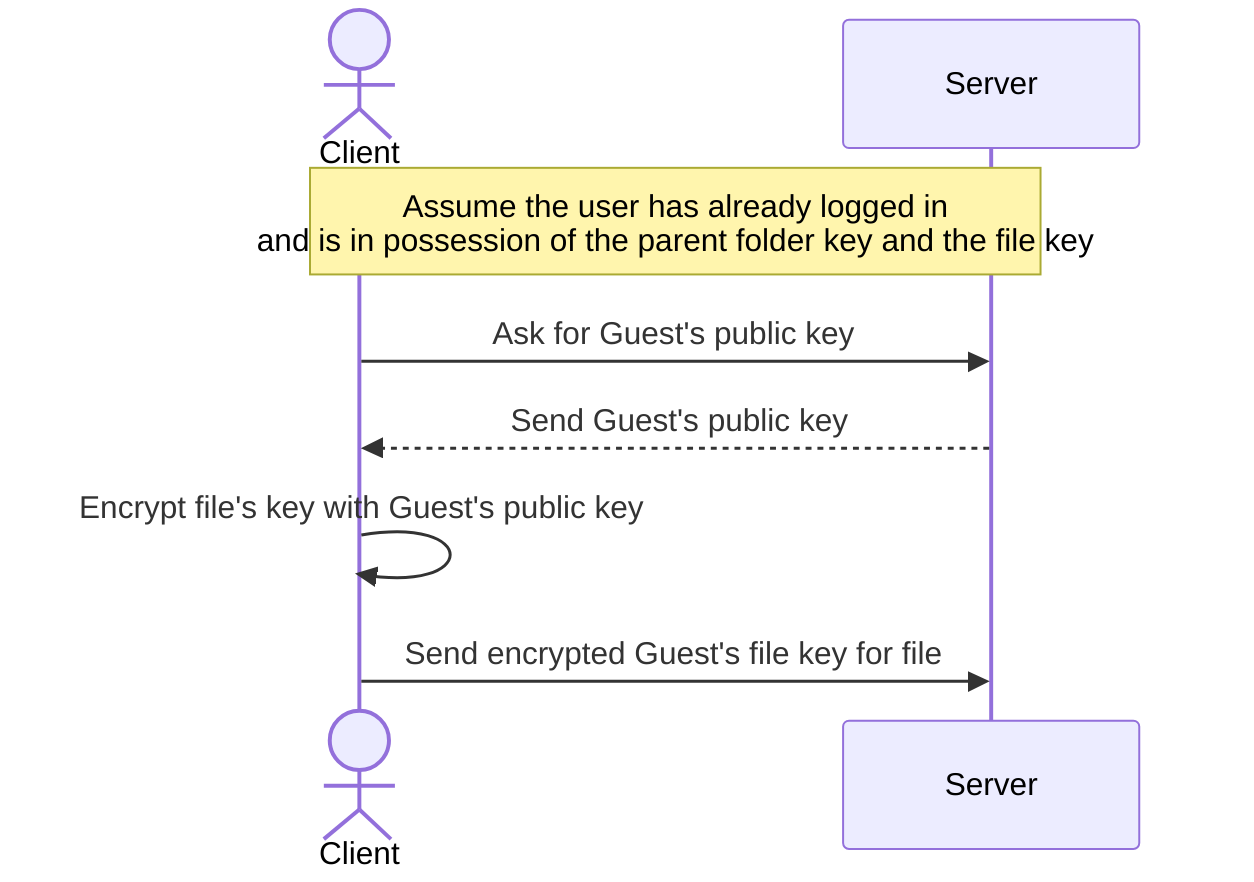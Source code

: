 sequenceDiagram
    actor C as Client
    participant S as Server

    note over C,S: Assume the user has already logged in <br> and is in possession of the parent folder key and the file key

    C->>S: Ask for Guest's public key
    S-->>C: Send Guest's public key

    C->>C: Encrypt file's key with Guest's public key

    C->>S: Send encrypted Guest's file key for file